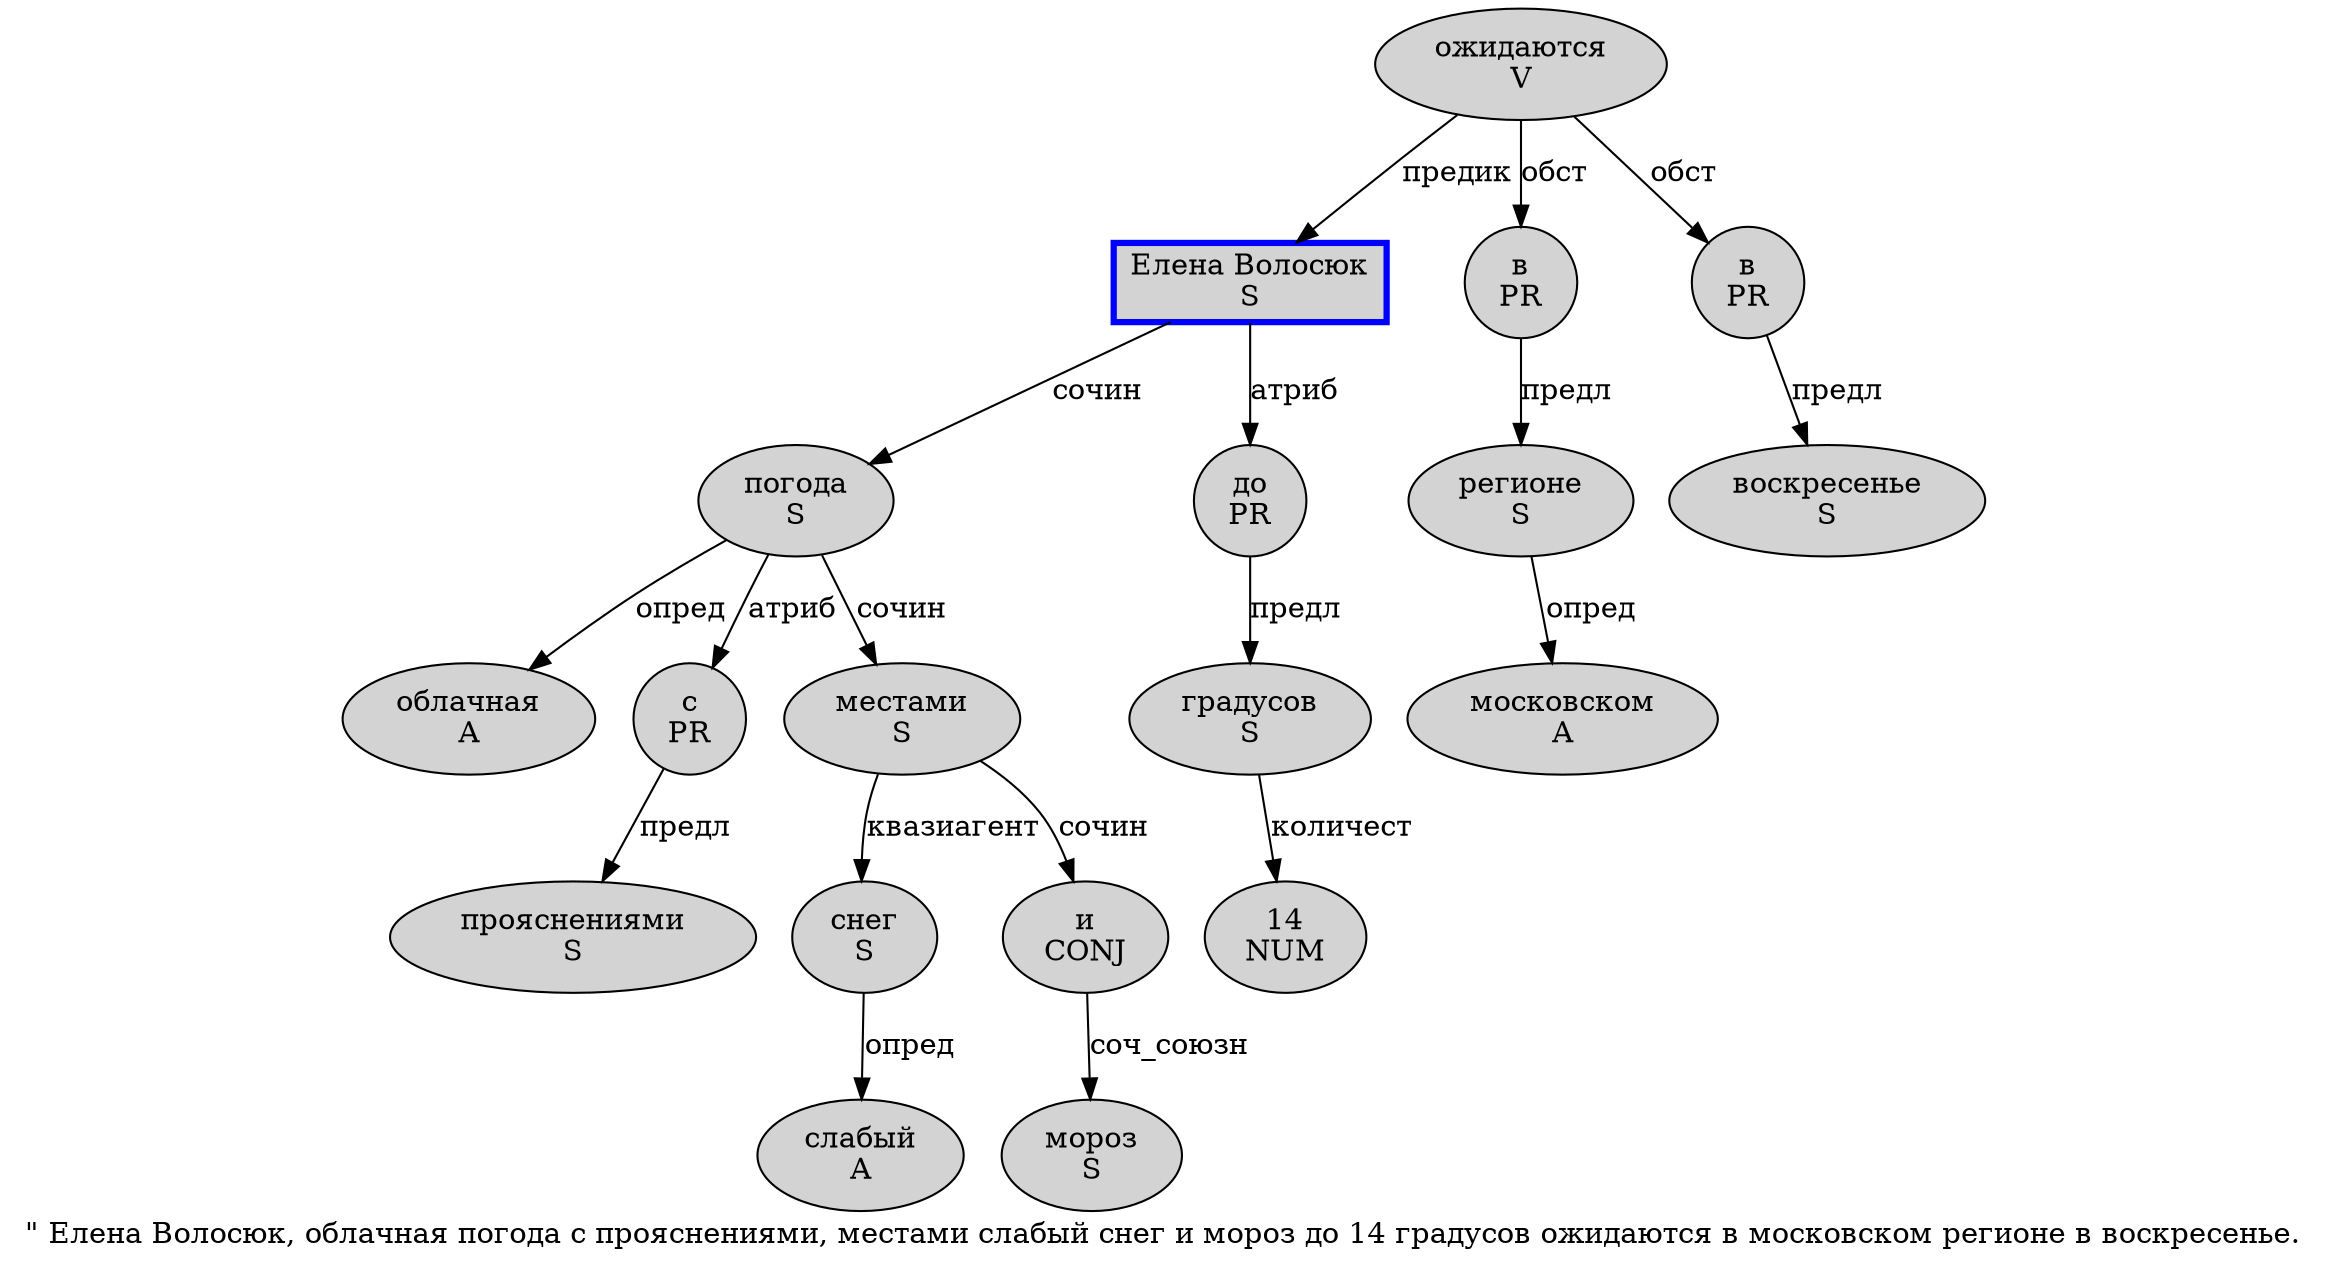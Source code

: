 digraph SENTENCE_15 {
	graph [label="\" Елена Волосюк, облачная погода с прояснениями, местами слабый снег и мороз до 14 градусов ожидаются в московском регионе в воскресенье."]
	node [style=filled]
		1 [label="Елена Волосюк
S" color=blue fillcolor=lightgray penwidth=3 shape=box]
		3 [label="облачная
A" color="" fillcolor=lightgray penwidth=1 shape=ellipse]
		4 [label="погода
S" color="" fillcolor=lightgray penwidth=1 shape=ellipse]
		5 [label="с
PR" color="" fillcolor=lightgray penwidth=1 shape=ellipse]
		6 [label="прояснениями
S" color="" fillcolor=lightgray penwidth=1 shape=ellipse]
		8 [label="местами
S" color="" fillcolor=lightgray penwidth=1 shape=ellipse]
		9 [label="слабый
A" color="" fillcolor=lightgray penwidth=1 shape=ellipse]
		10 [label="снег
S" color="" fillcolor=lightgray penwidth=1 shape=ellipse]
		11 [label="и
CONJ" color="" fillcolor=lightgray penwidth=1 shape=ellipse]
		12 [label="мороз
S" color="" fillcolor=lightgray penwidth=1 shape=ellipse]
		13 [label="до
PR" color="" fillcolor=lightgray penwidth=1 shape=ellipse]
		14 [label="14
NUM" color="" fillcolor=lightgray penwidth=1 shape=ellipse]
		15 [label="градусов
S" color="" fillcolor=lightgray penwidth=1 shape=ellipse]
		16 [label="ожидаются
V" color="" fillcolor=lightgray penwidth=1 shape=ellipse]
		17 [label="в
PR" color="" fillcolor=lightgray penwidth=1 shape=ellipse]
		18 [label="московском
A" color="" fillcolor=lightgray penwidth=1 shape=ellipse]
		19 [label="регионе
S" color="" fillcolor=lightgray penwidth=1 shape=ellipse]
		20 [label="в
PR" color="" fillcolor=lightgray penwidth=1 shape=ellipse]
		21 [label="воскресенье
S" color="" fillcolor=lightgray penwidth=1 shape=ellipse]
			17 -> 19 [label="предл"]
			15 -> 14 [label="количест"]
			19 -> 18 [label="опред"]
			10 -> 9 [label="опред"]
			13 -> 15 [label="предл"]
			11 -> 12 [label="соч_союзн"]
			1 -> 4 [label="сочин"]
			1 -> 13 [label="атриб"]
			16 -> 1 [label="предик"]
			16 -> 17 [label="обст"]
			16 -> 20 [label="обст"]
			8 -> 10 [label="квазиагент"]
			8 -> 11 [label="сочин"]
			5 -> 6 [label="предл"]
			4 -> 3 [label="опред"]
			4 -> 5 [label="атриб"]
			4 -> 8 [label="сочин"]
			20 -> 21 [label="предл"]
}